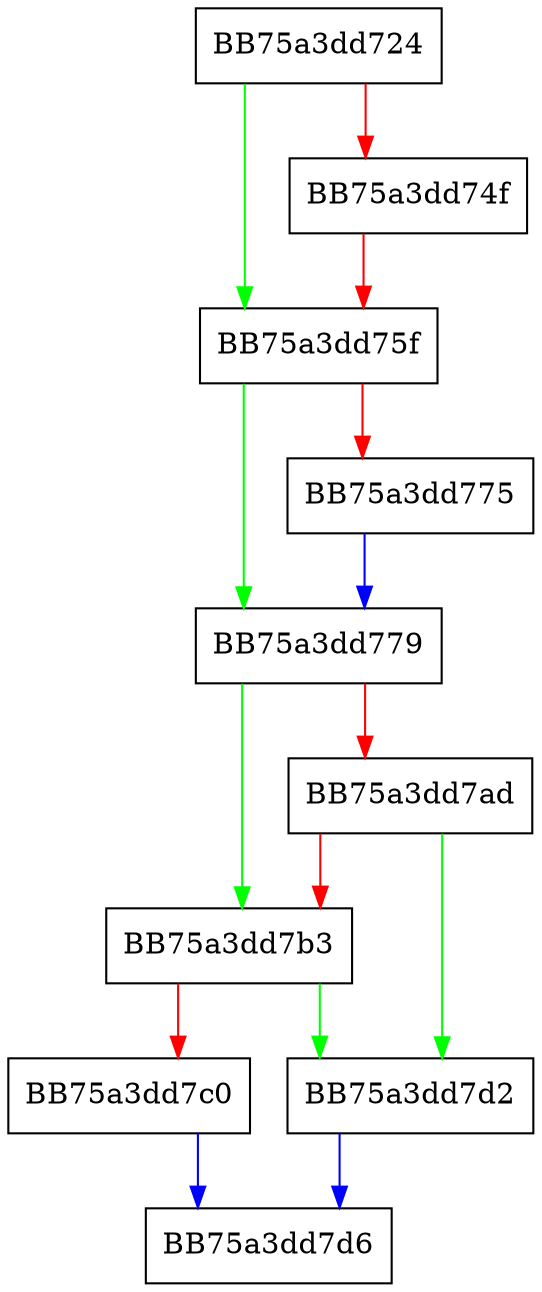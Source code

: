 digraph push_repeater_count {
  node [shape="box"];
  graph [splines=ortho];
  BB75a3dd724 -> BB75a3dd75f [color="green"];
  BB75a3dd724 -> BB75a3dd74f [color="red"];
  BB75a3dd74f -> BB75a3dd75f [color="red"];
  BB75a3dd75f -> BB75a3dd779 [color="green"];
  BB75a3dd75f -> BB75a3dd775 [color="red"];
  BB75a3dd775 -> BB75a3dd779 [color="blue"];
  BB75a3dd779 -> BB75a3dd7b3 [color="green"];
  BB75a3dd779 -> BB75a3dd7ad [color="red"];
  BB75a3dd7ad -> BB75a3dd7d2 [color="green"];
  BB75a3dd7ad -> BB75a3dd7b3 [color="red"];
  BB75a3dd7b3 -> BB75a3dd7d2 [color="green"];
  BB75a3dd7b3 -> BB75a3dd7c0 [color="red"];
  BB75a3dd7c0 -> BB75a3dd7d6 [color="blue"];
  BB75a3dd7d2 -> BB75a3dd7d6 [color="blue"];
}